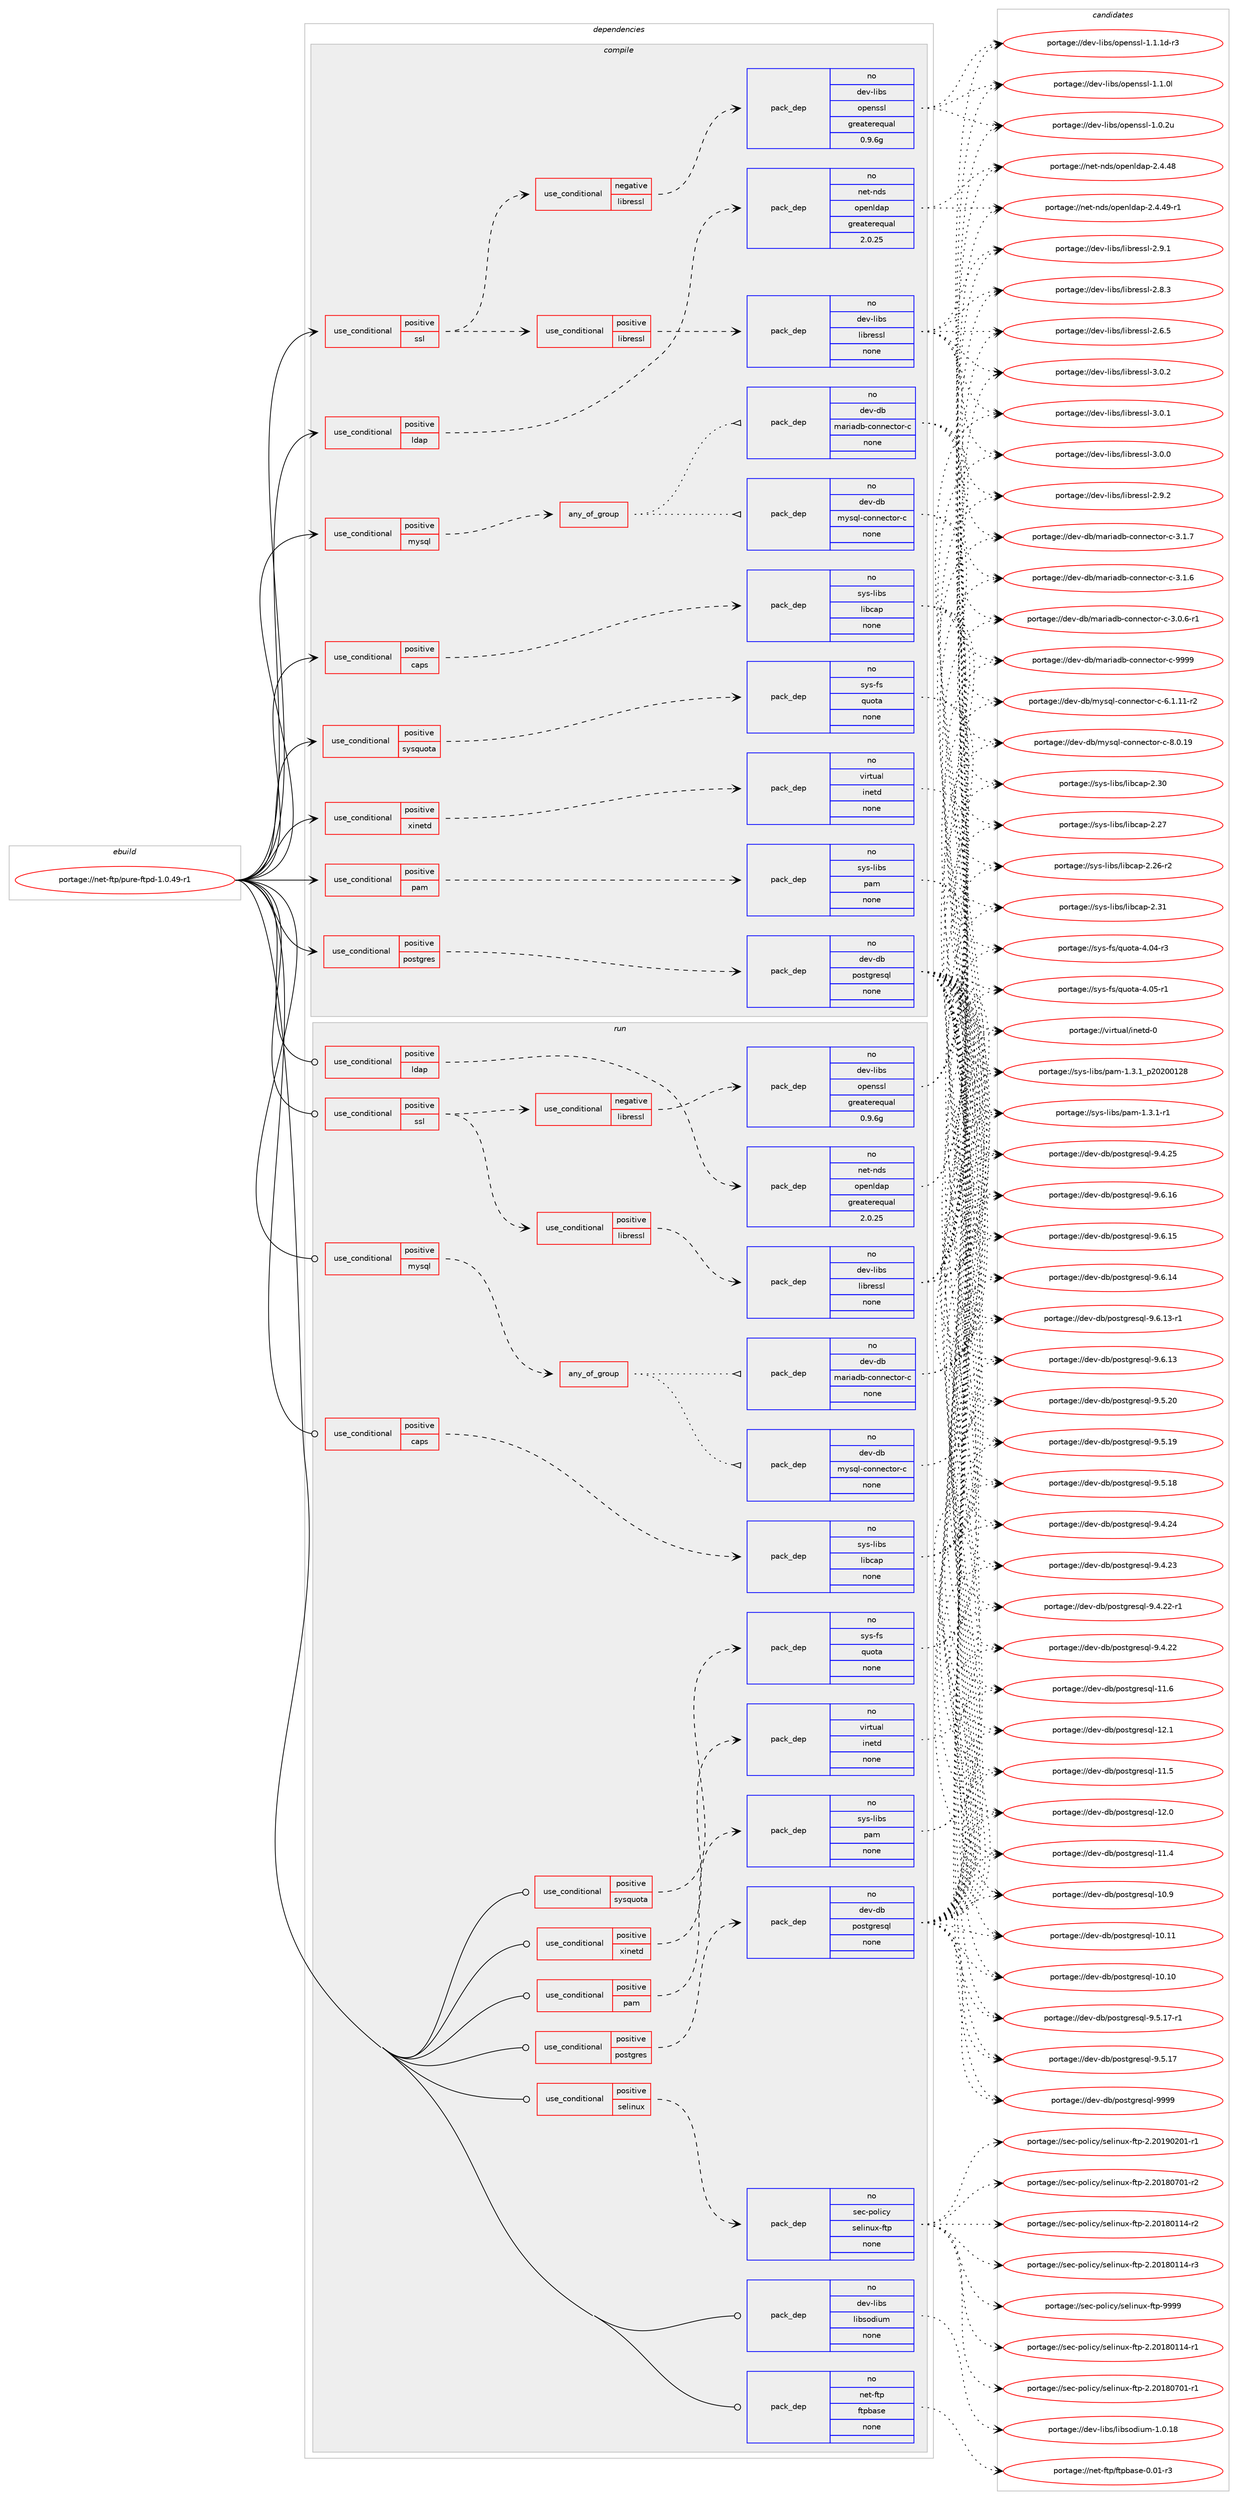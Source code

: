 digraph prolog {

# *************
# Graph options
# *************

newrank=true;
concentrate=true;
compound=true;
graph [rankdir=LR,fontname=Helvetica,fontsize=10,ranksep=1.5];#, ranksep=2.5, nodesep=0.2];
edge  [arrowhead=vee];
node  [fontname=Helvetica,fontsize=10];

# **********
# The ebuild
# **********

subgraph cluster_leftcol {
color=gray;
rank=same;
label=<<i>ebuild</i>>;
id [label="portage://net-ftp/pure-ftpd-1.0.49-r1", color=red, width=4, href="../net-ftp/pure-ftpd-1.0.49-r1.svg"];
}

# ****************
# The dependencies
# ****************

subgraph cluster_midcol {
color=gray;
label=<<i>dependencies</i>>;
subgraph cluster_compile {
fillcolor="#eeeeee";
style=filled;
label=<<i>compile</i>>;
subgraph cond32435 {
dependency150495 [label=<<TABLE BORDER="0" CELLBORDER="1" CELLSPACING="0" CELLPADDING="4"><TR><TD ROWSPAN="3" CELLPADDING="10">use_conditional</TD></TR><TR><TD>positive</TD></TR><TR><TD>caps</TD></TR></TABLE>>, shape=none, color=red];
subgraph pack115632 {
dependency150496 [label=<<TABLE BORDER="0" CELLBORDER="1" CELLSPACING="0" CELLPADDING="4" WIDTH="220"><TR><TD ROWSPAN="6" CELLPADDING="30">pack_dep</TD></TR><TR><TD WIDTH="110">no</TD></TR><TR><TD>sys-libs</TD></TR><TR><TD>libcap</TD></TR><TR><TD>none</TD></TR><TR><TD></TD></TR></TABLE>>, shape=none, color=blue];
}
dependency150495:e -> dependency150496:w [weight=20,style="dashed",arrowhead="vee"];
}
id:e -> dependency150495:w [weight=20,style="solid",arrowhead="vee"];
subgraph cond32436 {
dependency150497 [label=<<TABLE BORDER="0" CELLBORDER="1" CELLSPACING="0" CELLPADDING="4"><TR><TD ROWSPAN="3" CELLPADDING="10">use_conditional</TD></TR><TR><TD>positive</TD></TR><TR><TD>ldap</TD></TR></TABLE>>, shape=none, color=red];
subgraph pack115633 {
dependency150498 [label=<<TABLE BORDER="0" CELLBORDER="1" CELLSPACING="0" CELLPADDING="4" WIDTH="220"><TR><TD ROWSPAN="6" CELLPADDING="30">pack_dep</TD></TR><TR><TD WIDTH="110">no</TD></TR><TR><TD>net-nds</TD></TR><TR><TD>openldap</TD></TR><TR><TD>greaterequal</TD></TR><TR><TD>2.0.25</TD></TR></TABLE>>, shape=none, color=blue];
}
dependency150497:e -> dependency150498:w [weight=20,style="dashed",arrowhead="vee"];
}
id:e -> dependency150497:w [weight=20,style="solid",arrowhead="vee"];
subgraph cond32437 {
dependency150499 [label=<<TABLE BORDER="0" CELLBORDER="1" CELLSPACING="0" CELLPADDING="4"><TR><TD ROWSPAN="3" CELLPADDING="10">use_conditional</TD></TR><TR><TD>positive</TD></TR><TR><TD>mysql</TD></TR></TABLE>>, shape=none, color=red];
subgraph any2273 {
dependency150500 [label=<<TABLE BORDER="0" CELLBORDER="1" CELLSPACING="0" CELLPADDING="4"><TR><TD CELLPADDING="10">any_of_group</TD></TR></TABLE>>, shape=none, color=red];subgraph pack115634 {
dependency150501 [label=<<TABLE BORDER="0" CELLBORDER="1" CELLSPACING="0" CELLPADDING="4" WIDTH="220"><TR><TD ROWSPAN="6" CELLPADDING="30">pack_dep</TD></TR><TR><TD WIDTH="110">no</TD></TR><TR><TD>dev-db</TD></TR><TR><TD>mariadb-connector-c</TD></TR><TR><TD>none</TD></TR><TR><TD></TD></TR></TABLE>>, shape=none, color=blue];
}
dependency150500:e -> dependency150501:w [weight=20,style="dotted",arrowhead="oinv"];
subgraph pack115635 {
dependency150502 [label=<<TABLE BORDER="0" CELLBORDER="1" CELLSPACING="0" CELLPADDING="4" WIDTH="220"><TR><TD ROWSPAN="6" CELLPADDING="30">pack_dep</TD></TR><TR><TD WIDTH="110">no</TD></TR><TR><TD>dev-db</TD></TR><TR><TD>mysql-connector-c</TD></TR><TR><TD>none</TD></TR><TR><TD></TD></TR></TABLE>>, shape=none, color=blue];
}
dependency150500:e -> dependency150502:w [weight=20,style="dotted",arrowhead="oinv"];
}
dependency150499:e -> dependency150500:w [weight=20,style="dashed",arrowhead="vee"];
}
id:e -> dependency150499:w [weight=20,style="solid",arrowhead="vee"];
subgraph cond32438 {
dependency150503 [label=<<TABLE BORDER="0" CELLBORDER="1" CELLSPACING="0" CELLPADDING="4"><TR><TD ROWSPAN="3" CELLPADDING="10">use_conditional</TD></TR><TR><TD>positive</TD></TR><TR><TD>pam</TD></TR></TABLE>>, shape=none, color=red];
subgraph pack115636 {
dependency150504 [label=<<TABLE BORDER="0" CELLBORDER="1" CELLSPACING="0" CELLPADDING="4" WIDTH="220"><TR><TD ROWSPAN="6" CELLPADDING="30">pack_dep</TD></TR><TR><TD WIDTH="110">no</TD></TR><TR><TD>sys-libs</TD></TR><TR><TD>pam</TD></TR><TR><TD>none</TD></TR><TR><TD></TD></TR></TABLE>>, shape=none, color=blue];
}
dependency150503:e -> dependency150504:w [weight=20,style="dashed",arrowhead="vee"];
}
id:e -> dependency150503:w [weight=20,style="solid",arrowhead="vee"];
subgraph cond32439 {
dependency150505 [label=<<TABLE BORDER="0" CELLBORDER="1" CELLSPACING="0" CELLPADDING="4"><TR><TD ROWSPAN="3" CELLPADDING="10">use_conditional</TD></TR><TR><TD>positive</TD></TR><TR><TD>postgres</TD></TR></TABLE>>, shape=none, color=red];
subgraph pack115637 {
dependency150506 [label=<<TABLE BORDER="0" CELLBORDER="1" CELLSPACING="0" CELLPADDING="4" WIDTH="220"><TR><TD ROWSPAN="6" CELLPADDING="30">pack_dep</TD></TR><TR><TD WIDTH="110">no</TD></TR><TR><TD>dev-db</TD></TR><TR><TD>postgresql</TD></TR><TR><TD>none</TD></TR><TR><TD></TD></TR></TABLE>>, shape=none, color=blue];
}
dependency150505:e -> dependency150506:w [weight=20,style="dashed",arrowhead="vee"];
}
id:e -> dependency150505:w [weight=20,style="solid",arrowhead="vee"];
subgraph cond32440 {
dependency150507 [label=<<TABLE BORDER="0" CELLBORDER="1" CELLSPACING="0" CELLPADDING="4"><TR><TD ROWSPAN="3" CELLPADDING="10">use_conditional</TD></TR><TR><TD>positive</TD></TR><TR><TD>ssl</TD></TR></TABLE>>, shape=none, color=red];
subgraph cond32441 {
dependency150508 [label=<<TABLE BORDER="0" CELLBORDER="1" CELLSPACING="0" CELLPADDING="4"><TR><TD ROWSPAN="3" CELLPADDING="10">use_conditional</TD></TR><TR><TD>negative</TD></TR><TR><TD>libressl</TD></TR></TABLE>>, shape=none, color=red];
subgraph pack115638 {
dependency150509 [label=<<TABLE BORDER="0" CELLBORDER="1" CELLSPACING="0" CELLPADDING="4" WIDTH="220"><TR><TD ROWSPAN="6" CELLPADDING="30">pack_dep</TD></TR><TR><TD WIDTH="110">no</TD></TR><TR><TD>dev-libs</TD></TR><TR><TD>openssl</TD></TR><TR><TD>greaterequal</TD></TR><TR><TD>0.9.6g</TD></TR></TABLE>>, shape=none, color=blue];
}
dependency150508:e -> dependency150509:w [weight=20,style="dashed",arrowhead="vee"];
}
dependency150507:e -> dependency150508:w [weight=20,style="dashed",arrowhead="vee"];
subgraph cond32442 {
dependency150510 [label=<<TABLE BORDER="0" CELLBORDER="1" CELLSPACING="0" CELLPADDING="4"><TR><TD ROWSPAN="3" CELLPADDING="10">use_conditional</TD></TR><TR><TD>positive</TD></TR><TR><TD>libressl</TD></TR></TABLE>>, shape=none, color=red];
subgraph pack115639 {
dependency150511 [label=<<TABLE BORDER="0" CELLBORDER="1" CELLSPACING="0" CELLPADDING="4" WIDTH="220"><TR><TD ROWSPAN="6" CELLPADDING="30">pack_dep</TD></TR><TR><TD WIDTH="110">no</TD></TR><TR><TD>dev-libs</TD></TR><TR><TD>libressl</TD></TR><TR><TD>none</TD></TR><TR><TD></TD></TR></TABLE>>, shape=none, color=blue];
}
dependency150510:e -> dependency150511:w [weight=20,style="dashed",arrowhead="vee"];
}
dependency150507:e -> dependency150510:w [weight=20,style="dashed",arrowhead="vee"];
}
id:e -> dependency150507:w [weight=20,style="solid",arrowhead="vee"];
subgraph cond32443 {
dependency150512 [label=<<TABLE BORDER="0" CELLBORDER="1" CELLSPACING="0" CELLPADDING="4"><TR><TD ROWSPAN="3" CELLPADDING="10">use_conditional</TD></TR><TR><TD>positive</TD></TR><TR><TD>sysquota</TD></TR></TABLE>>, shape=none, color=red];
subgraph pack115640 {
dependency150513 [label=<<TABLE BORDER="0" CELLBORDER="1" CELLSPACING="0" CELLPADDING="4" WIDTH="220"><TR><TD ROWSPAN="6" CELLPADDING="30">pack_dep</TD></TR><TR><TD WIDTH="110">no</TD></TR><TR><TD>sys-fs</TD></TR><TR><TD>quota</TD></TR><TR><TD>none</TD></TR><TR><TD></TD></TR></TABLE>>, shape=none, color=blue];
}
dependency150512:e -> dependency150513:w [weight=20,style="dashed",arrowhead="vee"];
}
id:e -> dependency150512:w [weight=20,style="solid",arrowhead="vee"];
subgraph cond32444 {
dependency150514 [label=<<TABLE BORDER="0" CELLBORDER="1" CELLSPACING="0" CELLPADDING="4"><TR><TD ROWSPAN="3" CELLPADDING="10">use_conditional</TD></TR><TR><TD>positive</TD></TR><TR><TD>xinetd</TD></TR></TABLE>>, shape=none, color=red];
subgraph pack115641 {
dependency150515 [label=<<TABLE BORDER="0" CELLBORDER="1" CELLSPACING="0" CELLPADDING="4" WIDTH="220"><TR><TD ROWSPAN="6" CELLPADDING="30">pack_dep</TD></TR><TR><TD WIDTH="110">no</TD></TR><TR><TD>virtual</TD></TR><TR><TD>inetd</TD></TR><TR><TD>none</TD></TR><TR><TD></TD></TR></TABLE>>, shape=none, color=blue];
}
dependency150514:e -> dependency150515:w [weight=20,style="dashed",arrowhead="vee"];
}
id:e -> dependency150514:w [weight=20,style="solid",arrowhead="vee"];
}
subgraph cluster_compileandrun {
fillcolor="#eeeeee";
style=filled;
label=<<i>compile and run</i>>;
}
subgraph cluster_run {
fillcolor="#eeeeee";
style=filled;
label=<<i>run</i>>;
subgraph cond32445 {
dependency150516 [label=<<TABLE BORDER="0" CELLBORDER="1" CELLSPACING="0" CELLPADDING="4"><TR><TD ROWSPAN="3" CELLPADDING="10">use_conditional</TD></TR><TR><TD>positive</TD></TR><TR><TD>caps</TD></TR></TABLE>>, shape=none, color=red];
subgraph pack115642 {
dependency150517 [label=<<TABLE BORDER="0" CELLBORDER="1" CELLSPACING="0" CELLPADDING="4" WIDTH="220"><TR><TD ROWSPAN="6" CELLPADDING="30">pack_dep</TD></TR><TR><TD WIDTH="110">no</TD></TR><TR><TD>sys-libs</TD></TR><TR><TD>libcap</TD></TR><TR><TD>none</TD></TR><TR><TD></TD></TR></TABLE>>, shape=none, color=blue];
}
dependency150516:e -> dependency150517:w [weight=20,style="dashed",arrowhead="vee"];
}
id:e -> dependency150516:w [weight=20,style="solid",arrowhead="odot"];
subgraph cond32446 {
dependency150518 [label=<<TABLE BORDER="0" CELLBORDER="1" CELLSPACING="0" CELLPADDING="4"><TR><TD ROWSPAN="3" CELLPADDING="10">use_conditional</TD></TR><TR><TD>positive</TD></TR><TR><TD>ldap</TD></TR></TABLE>>, shape=none, color=red];
subgraph pack115643 {
dependency150519 [label=<<TABLE BORDER="0" CELLBORDER="1" CELLSPACING="0" CELLPADDING="4" WIDTH="220"><TR><TD ROWSPAN="6" CELLPADDING="30">pack_dep</TD></TR><TR><TD WIDTH="110">no</TD></TR><TR><TD>net-nds</TD></TR><TR><TD>openldap</TD></TR><TR><TD>greaterequal</TD></TR><TR><TD>2.0.25</TD></TR></TABLE>>, shape=none, color=blue];
}
dependency150518:e -> dependency150519:w [weight=20,style="dashed",arrowhead="vee"];
}
id:e -> dependency150518:w [weight=20,style="solid",arrowhead="odot"];
subgraph cond32447 {
dependency150520 [label=<<TABLE BORDER="0" CELLBORDER="1" CELLSPACING="0" CELLPADDING="4"><TR><TD ROWSPAN="3" CELLPADDING="10">use_conditional</TD></TR><TR><TD>positive</TD></TR><TR><TD>mysql</TD></TR></TABLE>>, shape=none, color=red];
subgraph any2274 {
dependency150521 [label=<<TABLE BORDER="0" CELLBORDER="1" CELLSPACING="0" CELLPADDING="4"><TR><TD CELLPADDING="10">any_of_group</TD></TR></TABLE>>, shape=none, color=red];subgraph pack115644 {
dependency150522 [label=<<TABLE BORDER="0" CELLBORDER="1" CELLSPACING="0" CELLPADDING="4" WIDTH="220"><TR><TD ROWSPAN="6" CELLPADDING="30">pack_dep</TD></TR><TR><TD WIDTH="110">no</TD></TR><TR><TD>dev-db</TD></TR><TR><TD>mariadb-connector-c</TD></TR><TR><TD>none</TD></TR><TR><TD></TD></TR></TABLE>>, shape=none, color=blue];
}
dependency150521:e -> dependency150522:w [weight=20,style="dotted",arrowhead="oinv"];
subgraph pack115645 {
dependency150523 [label=<<TABLE BORDER="0" CELLBORDER="1" CELLSPACING="0" CELLPADDING="4" WIDTH="220"><TR><TD ROWSPAN="6" CELLPADDING="30">pack_dep</TD></TR><TR><TD WIDTH="110">no</TD></TR><TR><TD>dev-db</TD></TR><TR><TD>mysql-connector-c</TD></TR><TR><TD>none</TD></TR><TR><TD></TD></TR></TABLE>>, shape=none, color=blue];
}
dependency150521:e -> dependency150523:w [weight=20,style="dotted",arrowhead="oinv"];
}
dependency150520:e -> dependency150521:w [weight=20,style="dashed",arrowhead="vee"];
}
id:e -> dependency150520:w [weight=20,style="solid",arrowhead="odot"];
subgraph cond32448 {
dependency150524 [label=<<TABLE BORDER="0" CELLBORDER="1" CELLSPACING="0" CELLPADDING="4"><TR><TD ROWSPAN="3" CELLPADDING="10">use_conditional</TD></TR><TR><TD>positive</TD></TR><TR><TD>pam</TD></TR></TABLE>>, shape=none, color=red];
subgraph pack115646 {
dependency150525 [label=<<TABLE BORDER="0" CELLBORDER="1" CELLSPACING="0" CELLPADDING="4" WIDTH="220"><TR><TD ROWSPAN="6" CELLPADDING="30">pack_dep</TD></TR><TR><TD WIDTH="110">no</TD></TR><TR><TD>sys-libs</TD></TR><TR><TD>pam</TD></TR><TR><TD>none</TD></TR><TR><TD></TD></TR></TABLE>>, shape=none, color=blue];
}
dependency150524:e -> dependency150525:w [weight=20,style="dashed",arrowhead="vee"];
}
id:e -> dependency150524:w [weight=20,style="solid",arrowhead="odot"];
subgraph cond32449 {
dependency150526 [label=<<TABLE BORDER="0" CELLBORDER="1" CELLSPACING="0" CELLPADDING="4"><TR><TD ROWSPAN="3" CELLPADDING="10">use_conditional</TD></TR><TR><TD>positive</TD></TR><TR><TD>postgres</TD></TR></TABLE>>, shape=none, color=red];
subgraph pack115647 {
dependency150527 [label=<<TABLE BORDER="0" CELLBORDER="1" CELLSPACING="0" CELLPADDING="4" WIDTH="220"><TR><TD ROWSPAN="6" CELLPADDING="30">pack_dep</TD></TR><TR><TD WIDTH="110">no</TD></TR><TR><TD>dev-db</TD></TR><TR><TD>postgresql</TD></TR><TR><TD>none</TD></TR><TR><TD></TD></TR></TABLE>>, shape=none, color=blue];
}
dependency150526:e -> dependency150527:w [weight=20,style="dashed",arrowhead="vee"];
}
id:e -> dependency150526:w [weight=20,style="solid",arrowhead="odot"];
subgraph cond32450 {
dependency150528 [label=<<TABLE BORDER="0" CELLBORDER="1" CELLSPACING="0" CELLPADDING="4"><TR><TD ROWSPAN="3" CELLPADDING="10">use_conditional</TD></TR><TR><TD>positive</TD></TR><TR><TD>selinux</TD></TR></TABLE>>, shape=none, color=red];
subgraph pack115648 {
dependency150529 [label=<<TABLE BORDER="0" CELLBORDER="1" CELLSPACING="0" CELLPADDING="4" WIDTH="220"><TR><TD ROWSPAN="6" CELLPADDING="30">pack_dep</TD></TR><TR><TD WIDTH="110">no</TD></TR><TR><TD>sec-policy</TD></TR><TR><TD>selinux-ftp</TD></TR><TR><TD>none</TD></TR><TR><TD></TD></TR></TABLE>>, shape=none, color=blue];
}
dependency150528:e -> dependency150529:w [weight=20,style="dashed",arrowhead="vee"];
}
id:e -> dependency150528:w [weight=20,style="solid",arrowhead="odot"];
subgraph cond32451 {
dependency150530 [label=<<TABLE BORDER="0" CELLBORDER="1" CELLSPACING="0" CELLPADDING="4"><TR><TD ROWSPAN="3" CELLPADDING="10">use_conditional</TD></TR><TR><TD>positive</TD></TR><TR><TD>ssl</TD></TR></TABLE>>, shape=none, color=red];
subgraph cond32452 {
dependency150531 [label=<<TABLE BORDER="0" CELLBORDER="1" CELLSPACING="0" CELLPADDING="4"><TR><TD ROWSPAN="3" CELLPADDING="10">use_conditional</TD></TR><TR><TD>negative</TD></TR><TR><TD>libressl</TD></TR></TABLE>>, shape=none, color=red];
subgraph pack115649 {
dependency150532 [label=<<TABLE BORDER="0" CELLBORDER="1" CELLSPACING="0" CELLPADDING="4" WIDTH="220"><TR><TD ROWSPAN="6" CELLPADDING="30">pack_dep</TD></TR><TR><TD WIDTH="110">no</TD></TR><TR><TD>dev-libs</TD></TR><TR><TD>openssl</TD></TR><TR><TD>greaterequal</TD></TR><TR><TD>0.9.6g</TD></TR></TABLE>>, shape=none, color=blue];
}
dependency150531:e -> dependency150532:w [weight=20,style="dashed",arrowhead="vee"];
}
dependency150530:e -> dependency150531:w [weight=20,style="dashed",arrowhead="vee"];
subgraph cond32453 {
dependency150533 [label=<<TABLE BORDER="0" CELLBORDER="1" CELLSPACING="0" CELLPADDING="4"><TR><TD ROWSPAN="3" CELLPADDING="10">use_conditional</TD></TR><TR><TD>positive</TD></TR><TR><TD>libressl</TD></TR></TABLE>>, shape=none, color=red];
subgraph pack115650 {
dependency150534 [label=<<TABLE BORDER="0" CELLBORDER="1" CELLSPACING="0" CELLPADDING="4" WIDTH="220"><TR><TD ROWSPAN="6" CELLPADDING="30">pack_dep</TD></TR><TR><TD WIDTH="110">no</TD></TR><TR><TD>dev-libs</TD></TR><TR><TD>libressl</TD></TR><TR><TD>none</TD></TR><TR><TD></TD></TR></TABLE>>, shape=none, color=blue];
}
dependency150533:e -> dependency150534:w [weight=20,style="dashed",arrowhead="vee"];
}
dependency150530:e -> dependency150533:w [weight=20,style="dashed",arrowhead="vee"];
}
id:e -> dependency150530:w [weight=20,style="solid",arrowhead="odot"];
subgraph cond32454 {
dependency150535 [label=<<TABLE BORDER="0" CELLBORDER="1" CELLSPACING="0" CELLPADDING="4"><TR><TD ROWSPAN="3" CELLPADDING="10">use_conditional</TD></TR><TR><TD>positive</TD></TR><TR><TD>sysquota</TD></TR></TABLE>>, shape=none, color=red];
subgraph pack115651 {
dependency150536 [label=<<TABLE BORDER="0" CELLBORDER="1" CELLSPACING="0" CELLPADDING="4" WIDTH="220"><TR><TD ROWSPAN="6" CELLPADDING="30">pack_dep</TD></TR><TR><TD WIDTH="110">no</TD></TR><TR><TD>sys-fs</TD></TR><TR><TD>quota</TD></TR><TR><TD>none</TD></TR><TR><TD></TD></TR></TABLE>>, shape=none, color=blue];
}
dependency150535:e -> dependency150536:w [weight=20,style="dashed",arrowhead="vee"];
}
id:e -> dependency150535:w [weight=20,style="solid",arrowhead="odot"];
subgraph cond32455 {
dependency150537 [label=<<TABLE BORDER="0" CELLBORDER="1" CELLSPACING="0" CELLPADDING="4"><TR><TD ROWSPAN="3" CELLPADDING="10">use_conditional</TD></TR><TR><TD>positive</TD></TR><TR><TD>xinetd</TD></TR></TABLE>>, shape=none, color=red];
subgraph pack115652 {
dependency150538 [label=<<TABLE BORDER="0" CELLBORDER="1" CELLSPACING="0" CELLPADDING="4" WIDTH="220"><TR><TD ROWSPAN="6" CELLPADDING="30">pack_dep</TD></TR><TR><TD WIDTH="110">no</TD></TR><TR><TD>virtual</TD></TR><TR><TD>inetd</TD></TR><TR><TD>none</TD></TR><TR><TD></TD></TR></TABLE>>, shape=none, color=blue];
}
dependency150537:e -> dependency150538:w [weight=20,style="dashed",arrowhead="vee"];
}
id:e -> dependency150537:w [weight=20,style="solid",arrowhead="odot"];
subgraph pack115653 {
dependency150539 [label=<<TABLE BORDER="0" CELLBORDER="1" CELLSPACING="0" CELLPADDING="4" WIDTH="220"><TR><TD ROWSPAN="6" CELLPADDING="30">pack_dep</TD></TR><TR><TD WIDTH="110">no</TD></TR><TR><TD>dev-libs</TD></TR><TR><TD>libsodium</TD></TR><TR><TD>none</TD></TR><TR><TD></TD></TR></TABLE>>, shape=none, color=blue];
}
id:e -> dependency150539:w [weight=20,style="solid",arrowhead="odot"];
subgraph pack115654 {
dependency150540 [label=<<TABLE BORDER="0" CELLBORDER="1" CELLSPACING="0" CELLPADDING="4" WIDTH="220"><TR><TD ROWSPAN="6" CELLPADDING="30">pack_dep</TD></TR><TR><TD WIDTH="110">no</TD></TR><TR><TD>net-ftp</TD></TR><TR><TD>ftpbase</TD></TR><TR><TD>none</TD></TR><TR><TD></TD></TR></TABLE>>, shape=none, color=blue];
}
id:e -> dependency150540:w [weight=20,style="solid",arrowhead="odot"];
}
}

# **************
# The candidates
# **************

subgraph cluster_choices {
rank=same;
color=gray;
label=<<i>candidates</i>>;

subgraph choice115632 {
color=black;
nodesep=1;
choice1151211154510810598115471081059899971124550465149 [label="portage://sys-libs/libcap-2.31", color=red, width=4,href="../sys-libs/libcap-2.31.svg"];
choice1151211154510810598115471081059899971124550465148 [label="portage://sys-libs/libcap-2.30", color=red, width=4,href="../sys-libs/libcap-2.30.svg"];
choice1151211154510810598115471081059899971124550465055 [label="portage://sys-libs/libcap-2.27", color=red, width=4,href="../sys-libs/libcap-2.27.svg"];
choice11512111545108105981154710810598999711245504650544511450 [label="portage://sys-libs/libcap-2.26-r2", color=red, width=4,href="../sys-libs/libcap-2.26-r2.svg"];
dependency150496:e -> choice1151211154510810598115471081059899971124550465149:w [style=dotted,weight="100"];
dependency150496:e -> choice1151211154510810598115471081059899971124550465148:w [style=dotted,weight="100"];
dependency150496:e -> choice1151211154510810598115471081059899971124550465055:w [style=dotted,weight="100"];
dependency150496:e -> choice11512111545108105981154710810598999711245504650544511450:w [style=dotted,weight="100"];
}
subgraph choice115633 {
color=black;
nodesep=1;
choice110101116451101001154711111210111010810097112455046524652574511449 [label="portage://net-nds/openldap-2.4.49-r1", color=red, width=4,href="../net-nds/openldap-2.4.49-r1.svg"];
choice11010111645110100115471111121011101081009711245504652465256 [label="portage://net-nds/openldap-2.4.48", color=red, width=4,href="../net-nds/openldap-2.4.48.svg"];
dependency150498:e -> choice110101116451101001154711111210111010810097112455046524652574511449:w [style=dotted,weight="100"];
dependency150498:e -> choice11010111645110100115471111121011101081009711245504652465256:w [style=dotted,weight="100"];
}
subgraph choice115634 {
color=black;
nodesep=1;
choice10010111845100984710997114105971009845991111101101019911611111445994557575757 [label="portage://dev-db/mariadb-connector-c-9999", color=red, width=4,href="../dev-db/mariadb-connector-c-9999.svg"];
choice1001011184510098471099711410597100984599111110110101991161111144599455146494655 [label="portage://dev-db/mariadb-connector-c-3.1.7", color=red, width=4,href="../dev-db/mariadb-connector-c-3.1.7.svg"];
choice1001011184510098471099711410597100984599111110110101991161111144599455146494654 [label="portage://dev-db/mariadb-connector-c-3.1.6", color=red, width=4,href="../dev-db/mariadb-connector-c-3.1.6.svg"];
choice10010111845100984710997114105971009845991111101101019911611111445994551464846544511449 [label="portage://dev-db/mariadb-connector-c-3.0.6-r1", color=red, width=4,href="../dev-db/mariadb-connector-c-3.0.6-r1.svg"];
dependency150501:e -> choice10010111845100984710997114105971009845991111101101019911611111445994557575757:w [style=dotted,weight="100"];
dependency150501:e -> choice1001011184510098471099711410597100984599111110110101991161111144599455146494655:w [style=dotted,weight="100"];
dependency150501:e -> choice1001011184510098471099711410597100984599111110110101991161111144599455146494654:w [style=dotted,weight="100"];
dependency150501:e -> choice10010111845100984710997114105971009845991111101101019911611111445994551464846544511449:w [style=dotted,weight="100"];
}
subgraph choice115635 {
color=black;
nodesep=1;
choice100101118451009847109121115113108459911111011010199116111114459945564648464957 [label="portage://dev-db/mysql-connector-c-8.0.19", color=red, width=4,href="../dev-db/mysql-connector-c-8.0.19.svg"];
choice1001011184510098471091211151131084599111110110101991161111144599455446494649494511450 [label="portage://dev-db/mysql-connector-c-6.1.11-r2", color=red, width=4,href="../dev-db/mysql-connector-c-6.1.11-r2.svg"];
dependency150502:e -> choice100101118451009847109121115113108459911111011010199116111114459945564648464957:w [style=dotted,weight="100"];
dependency150502:e -> choice1001011184510098471091211151131084599111110110101991161111144599455446494649494511450:w [style=dotted,weight="100"];
}
subgraph choice115636 {
color=black;
nodesep=1;
choice11512111545108105981154711297109454946514649951125048504848495056 [label="portage://sys-libs/pam-1.3.1_p20200128", color=red, width=4,href="../sys-libs/pam-1.3.1_p20200128.svg"];
choice115121115451081059811547112971094549465146494511449 [label="portage://sys-libs/pam-1.3.1-r1", color=red, width=4,href="../sys-libs/pam-1.3.1-r1.svg"];
dependency150504:e -> choice11512111545108105981154711297109454946514649951125048504848495056:w [style=dotted,weight="100"];
dependency150504:e -> choice115121115451081059811547112971094549465146494511449:w [style=dotted,weight="100"];
}
subgraph choice115637 {
color=black;
nodesep=1;
choice1001011184510098471121111151161031141011151131084557575757 [label="portage://dev-db/postgresql-9999", color=red, width=4,href="../dev-db/postgresql-9999.svg"];
choice10010111845100984711211111511610311410111511310845574654464954 [label="portage://dev-db/postgresql-9.6.16", color=red, width=4,href="../dev-db/postgresql-9.6.16.svg"];
choice10010111845100984711211111511610311410111511310845574654464953 [label="portage://dev-db/postgresql-9.6.15", color=red, width=4,href="../dev-db/postgresql-9.6.15.svg"];
choice10010111845100984711211111511610311410111511310845574654464952 [label="portage://dev-db/postgresql-9.6.14", color=red, width=4,href="../dev-db/postgresql-9.6.14.svg"];
choice100101118451009847112111115116103114101115113108455746544649514511449 [label="portage://dev-db/postgresql-9.6.13-r1", color=red, width=4,href="../dev-db/postgresql-9.6.13-r1.svg"];
choice10010111845100984711211111511610311410111511310845574654464951 [label="portage://dev-db/postgresql-9.6.13", color=red, width=4,href="../dev-db/postgresql-9.6.13.svg"];
choice10010111845100984711211111511610311410111511310845574653465048 [label="portage://dev-db/postgresql-9.5.20", color=red, width=4,href="../dev-db/postgresql-9.5.20.svg"];
choice10010111845100984711211111511610311410111511310845574653464957 [label="portage://dev-db/postgresql-9.5.19", color=red, width=4,href="../dev-db/postgresql-9.5.19.svg"];
choice10010111845100984711211111511610311410111511310845574653464956 [label="portage://dev-db/postgresql-9.5.18", color=red, width=4,href="../dev-db/postgresql-9.5.18.svg"];
choice100101118451009847112111115116103114101115113108455746534649554511449 [label="portage://dev-db/postgresql-9.5.17-r1", color=red, width=4,href="../dev-db/postgresql-9.5.17-r1.svg"];
choice10010111845100984711211111511610311410111511310845574653464955 [label="portage://dev-db/postgresql-9.5.17", color=red, width=4,href="../dev-db/postgresql-9.5.17.svg"];
choice10010111845100984711211111511610311410111511310845574652465053 [label="portage://dev-db/postgresql-9.4.25", color=red, width=4,href="../dev-db/postgresql-9.4.25.svg"];
choice10010111845100984711211111511610311410111511310845574652465052 [label="portage://dev-db/postgresql-9.4.24", color=red, width=4,href="../dev-db/postgresql-9.4.24.svg"];
choice10010111845100984711211111511610311410111511310845574652465051 [label="portage://dev-db/postgresql-9.4.23", color=red, width=4,href="../dev-db/postgresql-9.4.23.svg"];
choice100101118451009847112111115116103114101115113108455746524650504511449 [label="portage://dev-db/postgresql-9.4.22-r1", color=red, width=4,href="../dev-db/postgresql-9.4.22-r1.svg"];
choice10010111845100984711211111511610311410111511310845574652465050 [label="portage://dev-db/postgresql-9.4.22", color=red, width=4,href="../dev-db/postgresql-9.4.22.svg"];
choice1001011184510098471121111151161031141011151131084549504649 [label="portage://dev-db/postgresql-12.1", color=red, width=4,href="../dev-db/postgresql-12.1.svg"];
choice1001011184510098471121111151161031141011151131084549504648 [label="portage://dev-db/postgresql-12.0", color=red, width=4,href="../dev-db/postgresql-12.0.svg"];
choice1001011184510098471121111151161031141011151131084549494654 [label="portage://dev-db/postgresql-11.6", color=red, width=4,href="../dev-db/postgresql-11.6.svg"];
choice1001011184510098471121111151161031141011151131084549494653 [label="portage://dev-db/postgresql-11.5", color=red, width=4,href="../dev-db/postgresql-11.5.svg"];
choice1001011184510098471121111151161031141011151131084549494652 [label="portage://dev-db/postgresql-11.4", color=red, width=4,href="../dev-db/postgresql-11.4.svg"];
choice1001011184510098471121111151161031141011151131084549484657 [label="portage://dev-db/postgresql-10.9", color=red, width=4,href="../dev-db/postgresql-10.9.svg"];
choice100101118451009847112111115116103114101115113108454948464949 [label="portage://dev-db/postgresql-10.11", color=red, width=4,href="../dev-db/postgresql-10.11.svg"];
choice100101118451009847112111115116103114101115113108454948464948 [label="portage://dev-db/postgresql-10.10", color=red, width=4,href="../dev-db/postgresql-10.10.svg"];
dependency150506:e -> choice1001011184510098471121111151161031141011151131084557575757:w [style=dotted,weight="100"];
dependency150506:e -> choice10010111845100984711211111511610311410111511310845574654464954:w [style=dotted,weight="100"];
dependency150506:e -> choice10010111845100984711211111511610311410111511310845574654464953:w [style=dotted,weight="100"];
dependency150506:e -> choice10010111845100984711211111511610311410111511310845574654464952:w [style=dotted,weight="100"];
dependency150506:e -> choice100101118451009847112111115116103114101115113108455746544649514511449:w [style=dotted,weight="100"];
dependency150506:e -> choice10010111845100984711211111511610311410111511310845574654464951:w [style=dotted,weight="100"];
dependency150506:e -> choice10010111845100984711211111511610311410111511310845574653465048:w [style=dotted,weight="100"];
dependency150506:e -> choice10010111845100984711211111511610311410111511310845574653464957:w [style=dotted,weight="100"];
dependency150506:e -> choice10010111845100984711211111511610311410111511310845574653464956:w [style=dotted,weight="100"];
dependency150506:e -> choice100101118451009847112111115116103114101115113108455746534649554511449:w [style=dotted,weight="100"];
dependency150506:e -> choice10010111845100984711211111511610311410111511310845574653464955:w [style=dotted,weight="100"];
dependency150506:e -> choice10010111845100984711211111511610311410111511310845574652465053:w [style=dotted,weight="100"];
dependency150506:e -> choice10010111845100984711211111511610311410111511310845574652465052:w [style=dotted,weight="100"];
dependency150506:e -> choice10010111845100984711211111511610311410111511310845574652465051:w [style=dotted,weight="100"];
dependency150506:e -> choice100101118451009847112111115116103114101115113108455746524650504511449:w [style=dotted,weight="100"];
dependency150506:e -> choice10010111845100984711211111511610311410111511310845574652465050:w [style=dotted,weight="100"];
dependency150506:e -> choice1001011184510098471121111151161031141011151131084549504649:w [style=dotted,weight="100"];
dependency150506:e -> choice1001011184510098471121111151161031141011151131084549504648:w [style=dotted,weight="100"];
dependency150506:e -> choice1001011184510098471121111151161031141011151131084549494654:w [style=dotted,weight="100"];
dependency150506:e -> choice1001011184510098471121111151161031141011151131084549494653:w [style=dotted,weight="100"];
dependency150506:e -> choice1001011184510098471121111151161031141011151131084549494652:w [style=dotted,weight="100"];
dependency150506:e -> choice1001011184510098471121111151161031141011151131084549484657:w [style=dotted,weight="100"];
dependency150506:e -> choice100101118451009847112111115116103114101115113108454948464949:w [style=dotted,weight="100"];
dependency150506:e -> choice100101118451009847112111115116103114101115113108454948464948:w [style=dotted,weight="100"];
}
subgraph choice115638 {
color=black;
nodesep=1;
choice1001011184510810598115471111121011101151151084549464946491004511451 [label="portage://dev-libs/openssl-1.1.1d-r3", color=red, width=4,href="../dev-libs/openssl-1.1.1d-r3.svg"];
choice100101118451081059811547111112101110115115108454946494648108 [label="portage://dev-libs/openssl-1.1.0l", color=red, width=4,href="../dev-libs/openssl-1.1.0l.svg"];
choice100101118451081059811547111112101110115115108454946484650117 [label="portage://dev-libs/openssl-1.0.2u", color=red, width=4,href="../dev-libs/openssl-1.0.2u.svg"];
dependency150509:e -> choice1001011184510810598115471111121011101151151084549464946491004511451:w [style=dotted,weight="100"];
dependency150509:e -> choice100101118451081059811547111112101110115115108454946494648108:w [style=dotted,weight="100"];
dependency150509:e -> choice100101118451081059811547111112101110115115108454946484650117:w [style=dotted,weight="100"];
}
subgraph choice115639 {
color=black;
nodesep=1;
choice10010111845108105981154710810598114101115115108455146484650 [label="portage://dev-libs/libressl-3.0.2", color=red, width=4,href="../dev-libs/libressl-3.0.2.svg"];
choice10010111845108105981154710810598114101115115108455146484649 [label="portage://dev-libs/libressl-3.0.1", color=red, width=4,href="../dev-libs/libressl-3.0.1.svg"];
choice10010111845108105981154710810598114101115115108455146484648 [label="portage://dev-libs/libressl-3.0.0", color=red, width=4,href="../dev-libs/libressl-3.0.0.svg"];
choice10010111845108105981154710810598114101115115108455046574650 [label="portage://dev-libs/libressl-2.9.2", color=red, width=4,href="../dev-libs/libressl-2.9.2.svg"];
choice10010111845108105981154710810598114101115115108455046574649 [label="portage://dev-libs/libressl-2.9.1", color=red, width=4,href="../dev-libs/libressl-2.9.1.svg"];
choice10010111845108105981154710810598114101115115108455046564651 [label="portage://dev-libs/libressl-2.8.3", color=red, width=4,href="../dev-libs/libressl-2.8.3.svg"];
choice10010111845108105981154710810598114101115115108455046544653 [label="portage://dev-libs/libressl-2.6.5", color=red, width=4,href="../dev-libs/libressl-2.6.5.svg"];
dependency150511:e -> choice10010111845108105981154710810598114101115115108455146484650:w [style=dotted,weight="100"];
dependency150511:e -> choice10010111845108105981154710810598114101115115108455146484649:w [style=dotted,weight="100"];
dependency150511:e -> choice10010111845108105981154710810598114101115115108455146484648:w [style=dotted,weight="100"];
dependency150511:e -> choice10010111845108105981154710810598114101115115108455046574650:w [style=dotted,weight="100"];
dependency150511:e -> choice10010111845108105981154710810598114101115115108455046574649:w [style=dotted,weight="100"];
dependency150511:e -> choice10010111845108105981154710810598114101115115108455046564651:w [style=dotted,weight="100"];
dependency150511:e -> choice10010111845108105981154710810598114101115115108455046544653:w [style=dotted,weight="100"];
}
subgraph choice115640 {
color=black;
nodesep=1;
choice11512111545102115471131171111169745524648534511449 [label="portage://sys-fs/quota-4.05-r1", color=red, width=4,href="../sys-fs/quota-4.05-r1.svg"];
choice11512111545102115471131171111169745524648524511451 [label="portage://sys-fs/quota-4.04-r3", color=red, width=4,href="../sys-fs/quota-4.04-r3.svg"];
dependency150513:e -> choice11512111545102115471131171111169745524648534511449:w [style=dotted,weight="100"];
dependency150513:e -> choice11512111545102115471131171111169745524648524511451:w [style=dotted,weight="100"];
}
subgraph choice115641 {
color=black;
nodesep=1;
choice11810511411611797108471051101011161004548 [label="portage://virtual/inetd-0", color=red, width=4,href="../virtual/inetd-0.svg"];
dependency150515:e -> choice11810511411611797108471051101011161004548:w [style=dotted,weight="100"];
}
subgraph choice115642 {
color=black;
nodesep=1;
choice1151211154510810598115471081059899971124550465149 [label="portage://sys-libs/libcap-2.31", color=red, width=4,href="../sys-libs/libcap-2.31.svg"];
choice1151211154510810598115471081059899971124550465148 [label="portage://sys-libs/libcap-2.30", color=red, width=4,href="../sys-libs/libcap-2.30.svg"];
choice1151211154510810598115471081059899971124550465055 [label="portage://sys-libs/libcap-2.27", color=red, width=4,href="../sys-libs/libcap-2.27.svg"];
choice11512111545108105981154710810598999711245504650544511450 [label="portage://sys-libs/libcap-2.26-r2", color=red, width=4,href="../sys-libs/libcap-2.26-r2.svg"];
dependency150517:e -> choice1151211154510810598115471081059899971124550465149:w [style=dotted,weight="100"];
dependency150517:e -> choice1151211154510810598115471081059899971124550465148:w [style=dotted,weight="100"];
dependency150517:e -> choice1151211154510810598115471081059899971124550465055:w [style=dotted,weight="100"];
dependency150517:e -> choice11512111545108105981154710810598999711245504650544511450:w [style=dotted,weight="100"];
}
subgraph choice115643 {
color=black;
nodesep=1;
choice110101116451101001154711111210111010810097112455046524652574511449 [label="portage://net-nds/openldap-2.4.49-r1", color=red, width=4,href="../net-nds/openldap-2.4.49-r1.svg"];
choice11010111645110100115471111121011101081009711245504652465256 [label="portage://net-nds/openldap-2.4.48", color=red, width=4,href="../net-nds/openldap-2.4.48.svg"];
dependency150519:e -> choice110101116451101001154711111210111010810097112455046524652574511449:w [style=dotted,weight="100"];
dependency150519:e -> choice11010111645110100115471111121011101081009711245504652465256:w [style=dotted,weight="100"];
}
subgraph choice115644 {
color=black;
nodesep=1;
choice10010111845100984710997114105971009845991111101101019911611111445994557575757 [label="portage://dev-db/mariadb-connector-c-9999", color=red, width=4,href="../dev-db/mariadb-connector-c-9999.svg"];
choice1001011184510098471099711410597100984599111110110101991161111144599455146494655 [label="portage://dev-db/mariadb-connector-c-3.1.7", color=red, width=4,href="../dev-db/mariadb-connector-c-3.1.7.svg"];
choice1001011184510098471099711410597100984599111110110101991161111144599455146494654 [label="portage://dev-db/mariadb-connector-c-3.1.6", color=red, width=4,href="../dev-db/mariadb-connector-c-3.1.6.svg"];
choice10010111845100984710997114105971009845991111101101019911611111445994551464846544511449 [label="portage://dev-db/mariadb-connector-c-3.0.6-r1", color=red, width=4,href="../dev-db/mariadb-connector-c-3.0.6-r1.svg"];
dependency150522:e -> choice10010111845100984710997114105971009845991111101101019911611111445994557575757:w [style=dotted,weight="100"];
dependency150522:e -> choice1001011184510098471099711410597100984599111110110101991161111144599455146494655:w [style=dotted,weight="100"];
dependency150522:e -> choice1001011184510098471099711410597100984599111110110101991161111144599455146494654:w [style=dotted,weight="100"];
dependency150522:e -> choice10010111845100984710997114105971009845991111101101019911611111445994551464846544511449:w [style=dotted,weight="100"];
}
subgraph choice115645 {
color=black;
nodesep=1;
choice100101118451009847109121115113108459911111011010199116111114459945564648464957 [label="portage://dev-db/mysql-connector-c-8.0.19", color=red, width=4,href="../dev-db/mysql-connector-c-8.0.19.svg"];
choice1001011184510098471091211151131084599111110110101991161111144599455446494649494511450 [label="portage://dev-db/mysql-connector-c-6.1.11-r2", color=red, width=4,href="../dev-db/mysql-connector-c-6.1.11-r2.svg"];
dependency150523:e -> choice100101118451009847109121115113108459911111011010199116111114459945564648464957:w [style=dotted,weight="100"];
dependency150523:e -> choice1001011184510098471091211151131084599111110110101991161111144599455446494649494511450:w [style=dotted,weight="100"];
}
subgraph choice115646 {
color=black;
nodesep=1;
choice11512111545108105981154711297109454946514649951125048504848495056 [label="portage://sys-libs/pam-1.3.1_p20200128", color=red, width=4,href="../sys-libs/pam-1.3.1_p20200128.svg"];
choice115121115451081059811547112971094549465146494511449 [label="portage://sys-libs/pam-1.3.1-r1", color=red, width=4,href="../sys-libs/pam-1.3.1-r1.svg"];
dependency150525:e -> choice11512111545108105981154711297109454946514649951125048504848495056:w [style=dotted,weight="100"];
dependency150525:e -> choice115121115451081059811547112971094549465146494511449:w [style=dotted,weight="100"];
}
subgraph choice115647 {
color=black;
nodesep=1;
choice1001011184510098471121111151161031141011151131084557575757 [label="portage://dev-db/postgresql-9999", color=red, width=4,href="../dev-db/postgresql-9999.svg"];
choice10010111845100984711211111511610311410111511310845574654464954 [label="portage://dev-db/postgresql-9.6.16", color=red, width=4,href="../dev-db/postgresql-9.6.16.svg"];
choice10010111845100984711211111511610311410111511310845574654464953 [label="portage://dev-db/postgresql-9.6.15", color=red, width=4,href="../dev-db/postgresql-9.6.15.svg"];
choice10010111845100984711211111511610311410111511310845574654464952 [label="portage://dev-db/postgresql-9.6.14", color=red, width=4,href="../dev-db/postgresql-9.6.14.svg"];
choice100101118451009847112111115116103114101115113108455746544649514511449 [label="portage://dev-db/postgresql-9.6.13-r1", color=red, width=4,href="../dev-db/postgresql-9.6.13-r1.svg"];
choice10010111845100984711211111511610311410111511310845574654464951 [label="portage://dev-db/postgresql-9.6.13", color=red, width=4,href="../dev-db/postgresql-9.6.13.svg"];
choice10010111845100984711211111511610311410111511310845574653465048 [label="portage://dev-db/postgresql-9.5.20", color=red, width=4,href="../dev-db/postgresql-9.5.20.svg"];
choice10010111845100984711211111511610311410111511310845574653464957 [label="portage://dev-db/postgresql-9.5.19", color=red, width=4,href="../dev-db/postgresql-9.5.19.svg"];
choice10010111845100984711211111511610311410111511310845574653464956 [label="portage://dev-db/postgresql-9.5.18", color=red, width=4,href="../dev-db/postgresql-9.5.18.svg"];
choice100101118451009847112111115116103114101115113108455746534649554511449 [label="portage://dev-db/postgresql-9.5.17-r1", color=red, width=4,href="../dev-db/postgresql-9.5.17-r1.svg"];
choice10010111845100984711211111511610311410111511310845574653464955 [label="portage://dev-db/postgresql-9.5.17", color=red, width=4,href="../dev-db/postgresql-9.5.17.svg"];
choice10010111845100984711211111511610311410111511310845574652465053 [label="portage://dev-db/postgresql-9.4.25", color=red, width=4,href="../dev-db/postgresql-9.4.25.svg"];
choice10010111845100984711211111511610311410111511310845574652465052 [label="portage://dev-db/postgresql-9.4.24", color=red, width=4,href="../dev-db/postgresql-9.4.24.svg"];
choice10010111845100984711211111511610311410111511310845574652465051 [label="portage://dev-db/postgresql-9.4.23", color=red, width=4,href="../dev-db/postgresql-9.4.23.svg"];
choice100101118451009847112111115116103114101115113108455746524650504511449 [label="portage://dev-db/postgresql-9.4.22-r1", color=red, width=4,href="../dev-db/postgresql-9.4.22-r1.svg"];
choice10010111845100984711211111511610311410111511310845574652465050 [label="portage://dev-db/postgresql-9.4.22", color=red, width=4,href="../dev-db/postgresql-9.4.22.svg"];
choice1001011184510098471121111151161031141011151131084549504649 [label="portage://dev-db/postgresql-12.1", color=red, width=4,href="../dev-db/postgresql-12.1.svg"];
choice1001011184510098471121111151161031141011151131084549504648 [label="portage://dev-db/postgresql-12.0", color=red, width=4,href="../dev-db/postgresql-12.0.svg"];
choice1001011184510098471121111151161031141011151131084549494654 [label="portage://dev-db/postgresql-11.6", color=red, width=4,href="../dev-db/postgresql-11.6.svg"];
choice1001011184510098471121111151161031141011151131084549494653 [label="portage://dev-db/postgresql-11.5", color=red, width=4,href="../dev-db/postgresql-11.5.svg"];
choice1001011184510098471121111151161031141011151131084549494652 [label="portage://dev-db/postgresql-11.4", color=red, width=4,href="../dev-db/postgresql-11.4.svg"];
choice1001011184510098471121111151161031141011151131084549484657 [label="portage://dev-db/postgresql-10.9", color=red, width=4,href="../dev-db/postgresql-10.9.svg"];
choice100101118451009847112111115116103114101115113108454948464949 [label="portage://dev-db/postgresql-10.11", color=red, width=4,href="../dev-db/postgresql-10.11.svg"];
choice100101118451009847112111115116103114101115113108454948464948 [label="portage://dev-db/postgresql-10.10", color=red, width=4,href="../dev-db/postgresql-10.10.svg"];
dependency150527:e -> choice1001011184510098471121111151161031141011151131084557575757:w [style=dotted,weight="100"];
dependency150527:e -> choice10010111845100984711211111511610311410111511310845574654464954:w [style=dotted,weight="100"];
dependency150527:e -> choice10010111845100984711211111511610311410111511310845574654464953:w [style=dotted,weight="100"];
dependency150527:e -> choice10010111845100984711211111511610311410111511310845574654464952:w [style=dotted,weight="100"];
dependency150527:e -> choice100101118451009847112111115116103114101115113108455746544649514511449:w [style=dotted,weight="100"];
dependency150527:e -> choice10010111845100984711211111511610311410111511310845574654464951:w [style=dotted,weight="100"];
dependency150527:e -> choice10010111845100984711211111511610311410111511310845574653465048:w [style=dotted,weight="100"];
dependency150527:e -> choice10010111845100984711211111511610311410111511310845574653464957:w [style=dotted,weight="100"];
dependency150527:e -> choice10010111845100984711211111511610311410111511310845574653464956:w [style=dotted,weight="100"];
dependency150527:e -> choice100101118451009847112111115116103114101115113108455746534649554511449:w [style=dotted,weight="100"];
dependency150527:e -> choice10010111845100984711211111511610311410111511310845574653464955:w [style=dotted,weight="100"];
dependency150527:e -> choice10010111845100984711211111511610311410111511310845574652465053:w [style=dotted,weight="100"];
dependency150527:e -> choice10010111845100984711211111511610311410111511310845574652465052:w [style=dotted,weight="100"];
dependency150527:e -> choice10010111845100984711211111511610311410111511310845574652465051:w [style=dotted,weight="100"];
dependency150527:e -> choice100101118451009847112111115116103114101115113108455746524650504511449:w [style=dotted,weight="100"];
dependency150527:e -> choice10010111845100984711211111511610311410111511310845574652465050:w [style=dotted,weight="100"];
dependency150527:e -> choice1001011184510098471121111151161031141011151131084549504649:w [style=dotted,weight="100"];
dependency150527:e -> choice1001011184510098471121111151161031141011151131084549504648:w [style=dotted,weight="100"];
dependency150527:e -> choice1001011184510098471121111151161031141011151131084549494654:w [style=dotted,weight="100"];
dependency150527:e -> choice1001011184510098471121111151161031141011151131084549494653:w [style=dotted,weight="100"];
dependency150527:e -> choice1001011184510098471121111151161031141011151131084549494652:w [style=dotted,weight="100"];
dependency150527:e -> choice1001011184510098471121111151161031141011151131084549484657:w [style=dotted,weight="100"];
dependency150527:e -> choice100101118451009847112111115116103114101115113108454948464949:w [style=dotted,weight="100"];
dependency150527:e -> choice100101118451009847112111115116103114101115113108454948464948:w [style=dotted,weight="100"];
}
subgraph choice115648 {
color=black;
nodesep=1;
choice11510199451121111081059912147115101108105110117120451021161124557575757 [label="portage://sec-policy/selinux-ftp-9999", color=red, width=4,href="../sec-policy/selinux-ftp-9999.svg"];
choice115101994511211110810599121471151011081051101171204510211611245504650484957485048494511449 [label="portage://sec-policy/selinux-ftp-2.20190201-r1", color=red, width=4,href="../sec-policy/selinux-ftp-2.20190201-r1.svg"];
choice115101994511211110810599121471151011081051101171204510211611245504650484956485548494511450 [label="portage://sec-policy/selinux-ftp-2.20180701-r2", color=red, width=4,href="../sec-policy/selinux-ftp-2.20180701-r2.svg"];
choice115101994511211110810599121471151011081051101171204510211611245504650484956485548494511449 [label="portage://sec-policy/selinux-ftp-2.20180701-r1", color=red, width=4,href="../sec-policy/selinux-ftp-2.20180701-r1.svg"];
choice115101994511211110810599121471151011081051101171204510211611245504650484956484949524511451 [label="portage://sec-policy/selinux-ftp-2.20180114-r3", color=red, width=4,href="../sec-policy/selinux-ftp-2.20180114-r3.svg"];
choice115101994511211110810599121471151011081051101171204510211611245504650484956484949524511450 [label="portage://sec-policy/selinux-ftp-2.20180114-r2", color=red, width=4,href="../sec-policy/selinux-ftp-2.20180114-r2.svg"];
choice115101994511211110810599121471151011081051101171204510211611245504650484956484949524511449 [label="portage://sec-policy/selinux-ftp-2.20180114-r1", color=red, width=4,href="../sec-policy/selinux-ftp-2.20180114-r1.svg"];
dependency150529:e -> choice11510199451121111081059912147115101108105110117120451021161124557575757:w [style=dotted,weight="100"];
dependency150529:e -> choice115101994511211110810599121471151011081051101171204510211611245504650484957485048494511449:w [style=dotted,weight="100"];
dependency150529:e -> choice115101994511211110810599121471151011081051101171204510211611245504650484956485548494511450:w [style=dotted,weight="100"];
dependency150529:e -> choice115101994511211110810599121471151011081051101171204510211611245504650484956485548494511449:w [style=dotted,weight="100"];
dependency150529:e -> choice115101994511211110810599121471151011081051101171204510211611245504650484956484949524511451:w [style=dotted,weight="100"];
dependency150529:e -> choice115101994511211110810599121471151011081051101171204510211611245504650484956484949524511450:w [style=dotted,weight="100"];
dependency150529:e -> choice115101994511211110810599121471151011081051101171204510211611245504650484956484949524511449:w [style=dotted,weight="100"];
}
subgraph choice115649 {
color=black;
nodesep=1;
choice1001011184510810598115471111121011101151151084549464946491004511451 [label="portage://dev-libs/openssl-1.1.1d-r3", color=red, width=4,href="../dev-libs/openssl-1.1.1d-r3.svg"];
choice100101118451081059811547111112101110115115108454946494648108 [label="portage://dev-libs/openssl-1.1.0l", color=red, width=4,href="../dev-libs/openssl-1.1.0l.svg"];
choice100101118451081059811547111112101110115115108454946484650117 [label="portage://dev-libs/openssl-1.0.2u", color=red, width=4,href="../dev-libs/openssl-1.0.2u.svg"];
dependency150532:e -> choice1001011184510810598115471111121011101151151084549464946491004511451:w [style=dotted,weight="100"];
dependency150532:e -> choice100101118451081059811547111112101110115115108454946494648108:w [style=dotted,weight="100"];
dependency150532:e -> choice100101118451081059811547111112101110115115108454946484650117:w [style=dotted,weight="100"];
}
subgraph choice115650 {
color=black;
nodesep=1;
choice10010111845108105981154710810598114101115115108455146484650 [label="portage://dev-libs/libressl-3.0.2", color=red, width=4,href="../dev-libs/libressl-3.0.2.svg"];
choice10010111845108105981154710810598114101115115108455146484649 [label="portage://dev-libs/libressl-3.0.1", color=red, width=4,href="../dev-libs/libressl-3.0.1.svg"];
choice10010111845108105981154710810598114101115115108455146484648 [label="portage://dev-libs/libressl-3.0.0", color=red, width=4,href="../dev-libs/libressl-3.0.0.svg"];
choice10010111845108105981154710810598114101115115108455046574650 [label="portage://dev-libs/libressl-2.9.2", color=red, width=4,href="../dev-libs/libressl-2.9.2.svg"];
choice10010111845108105981154710810598114101115115108455046574649 [label="portage://dev-libs/libressl-2.9.1", color=red, width=4,href="../dev-libs/libressl-2.9.1.svg"];
choice10010111845108105981154710810598114101115115108455046564651 [label="portage://dev-libs/libressl-2.8.3", color=red, width=4,href="../dev-libs/libressl-2.8.3.svg"];
choice10010111845108105981154710810598114101115115108455046544653 [label="portage://dev-libs/libressl-2.6.5", color=red, width=4,href="../dev-libs/libressl-2.6.5.svg"];
dependency150534:e -> choice10010111845108105981154710810598114101115115108455146484650:w [style=dotted,weight="100"];
dependency150534:e -> choice10010111845108105981154710810598114101115115108455146484649:w [style=dotted,weight="100"];
dependency150534:e -> choice10010111845108105981154710810598114101115115108455146484648:w [style=dotted,weight="100"];
dependency150534:e -> choice10010111845108105981154710810598114101115115108455046574650:w [style=dotted,weight="100"];
dependency150534:e -> choice10010111845108105981154710810598114101115115108455046574649:w [style=dotted,weight="100"];
dependency150534:e -> choice10010111845108105981154710810598114101115115108455046564651:w [style=dotted,weight="100"];
dependency150534:e -> choice10010111845108105981154710810598114101115115108455046544653:w [style=dotted,weight="100"];
}
subgraph choice115651 {
color=black;
nodesep=1;
choice11512111545102115471131171111169745524648534511449 [label="portage://sys-fs/quota-4.05-r1", color=red, width=4,href="../sys-fs/quota-4.05-r1.svg"];
choice11512111545102115471131171111169745524648524511451 [label="portage://sys-fs/quota-4.04-r3", color=red, width=4,href="../sys-fs/quota-4.04-r3.svg"];
dependency150536:e -> choice11512111545102115471131171111169745524648534511449:w [style=dotted,weight="100"];
dependency150536:e -> choice11512111545102115471131171111169745524648524511451:w [style=dotted,weight="100"];
}
subgraph choice115652 {
color=black;
nodesep=1;
choice11810511411611797108471051101011161004548 [label="portage://virtual/inetd-0", color=red, width=4,href="../virtual/inetd-0.svg"];
dependency150538:e -> choice11810511411611797108471051101011161004548:w [style=dotted,weight="100"];
}
subgraph choice115653 {
color=black;
nodesep=1;
choice1001011184510810598115471081059811511110010511710945494648464956 [label="portage://dev-libs/libsodium-1.0.18", color=red, width=4,href="../dev-libs/libsodium-1.0.18.svg"];
dependency150539:e -> choice1001011184510810598115471081059811511110010511710945494648464956:w [style=dotted,weight="100"];
}
subgraph choice115654 {
color=black;
nodesep=1;
choice1101011164510211611247102116112989711510145484648494511451 [label="portage://net-ftp/ftpbase-0.01-r3", color=red, width=4,href="../net-ftp/ftpbase-0.01-r3.svg"];
dependency150540:e -> choice1101011164510211611247102116112989711510145484648494511451:w [style=dotted,weight="100"];
}
}

}
